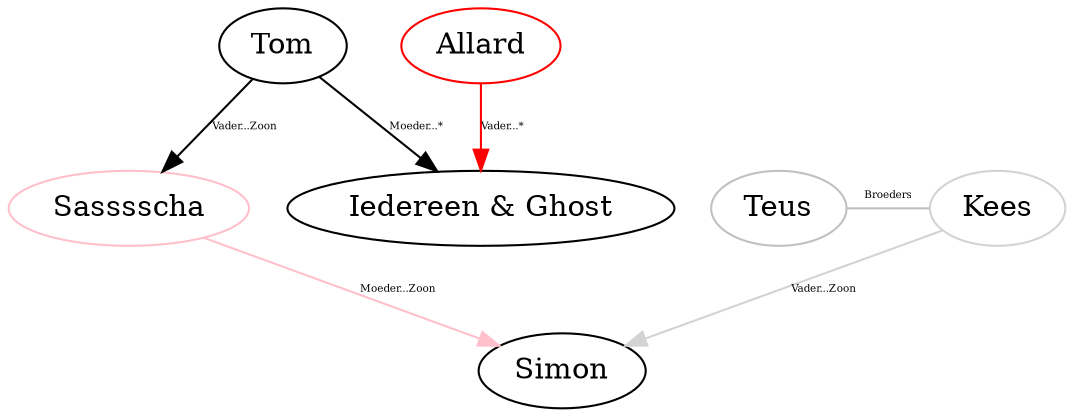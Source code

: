 digraph {
    edge [fontsize=5];
    Iedereen [label="Iedereen & Ghost"];

    subgraph Zoomers {
        rank = same;
        Kees;
        Teus;
        Sas;
    }

    subgraph Millenials {
        rank = same;
        Tom;
        Allard;
    }

    subgraph Tom {
        edge [color=black];
        Tom;
        Tom -> Sas [label="Vader...Zoon"];
        Tom->Iedereen [label="Moeder...*"];
    }

    subgraph Sas {
        edge [color=pink];
        Sas [color=pink label="Sasssscha"];
        Sas -> Simon [label="Moeder...Zoon"];
    }

    subgraph Kees {
        edge [color=lightgrey];
        Kees [color=lightgrey];
        Kees->Simon [label="Vader...Zoon"];
    }

    subgraph Teus {
        edge [color=grey];
        Teus [color=grey];
        Teus->Kees [label="Broeders" dir="none"];
    }

    subgraph Allard {
        edge [color=red];
        Allard [color=red];
        Allard->Iedereen [label="Vader...*"];
    }
}
